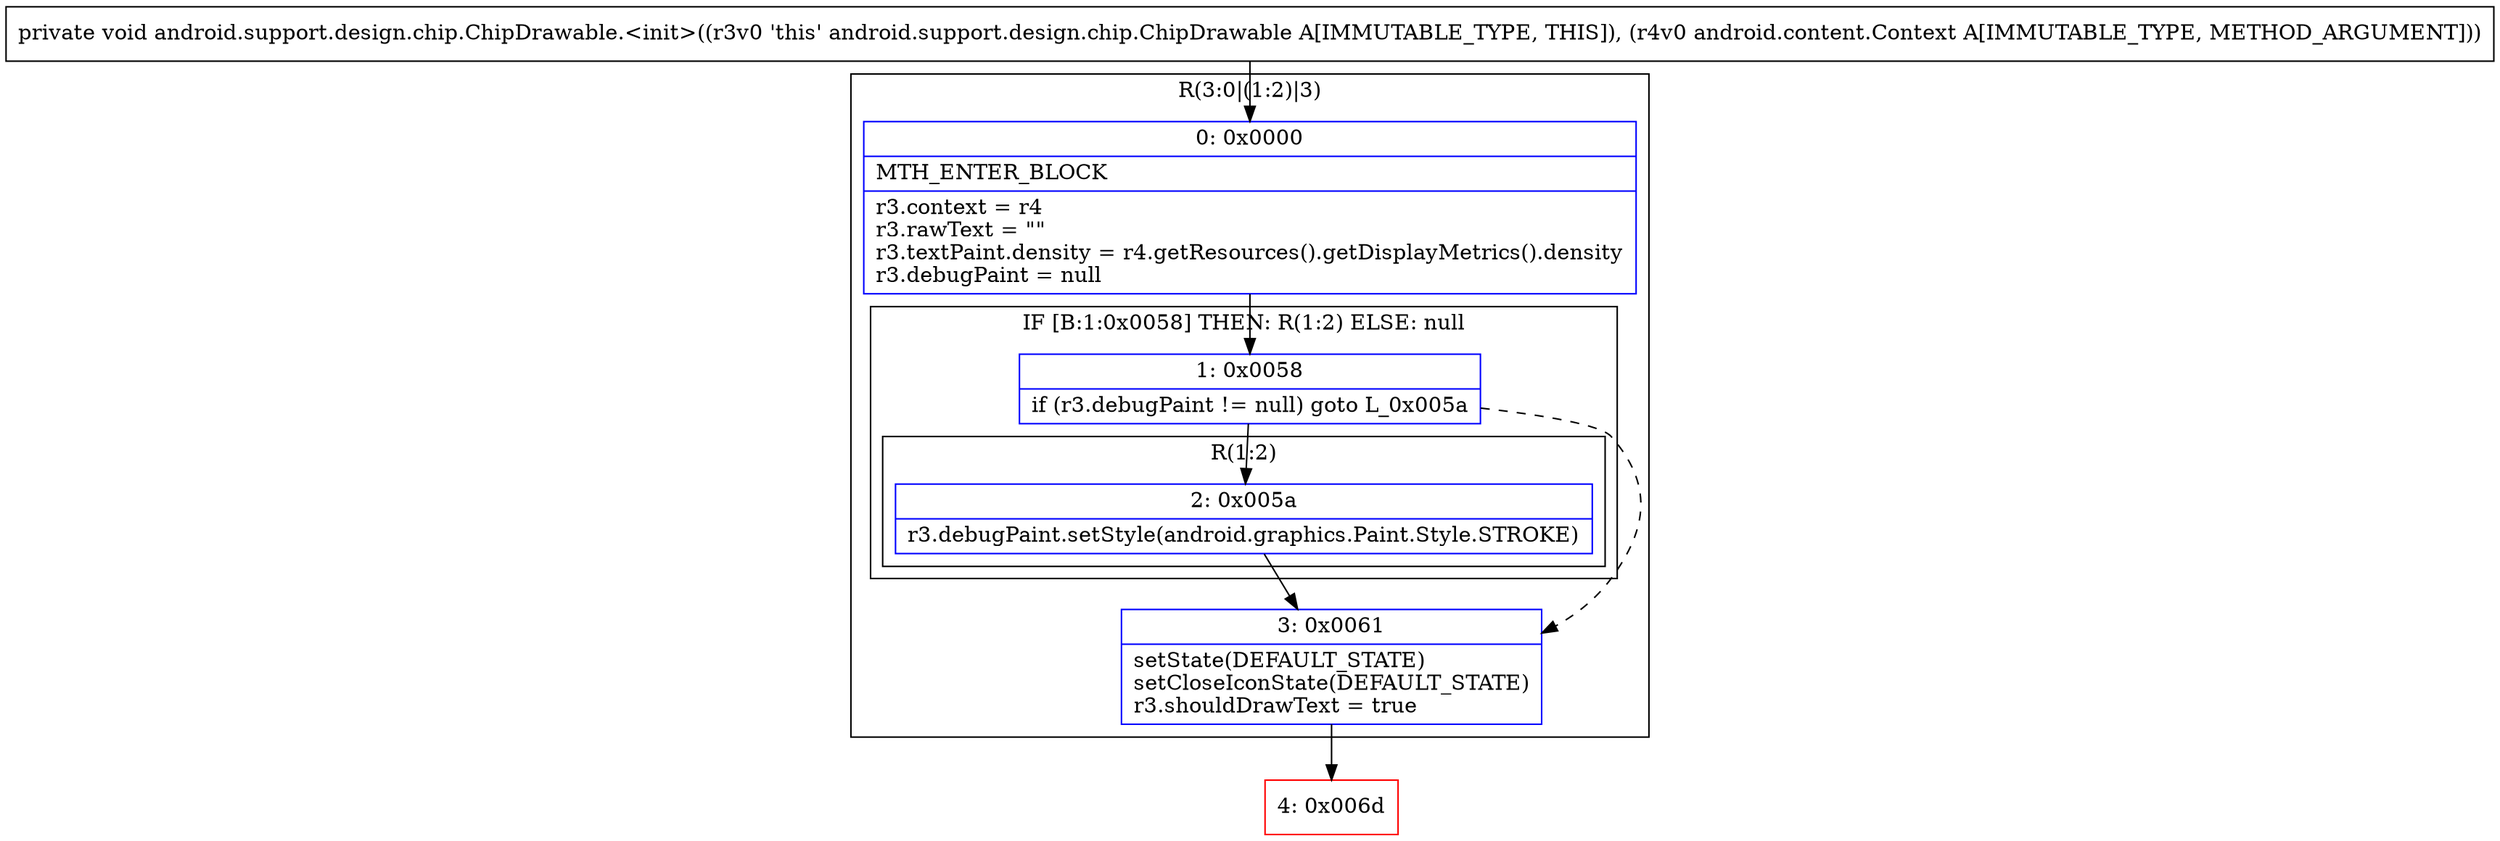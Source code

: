 digraph "CFG forandroid.support.design.chip.ChipDrawable.\<init\>(Landroid\/content\/Context;)V" {
subgraph cluster_Region_355471367 {
label = "R(3:0|(1:2)|3)";
node [shape=record,color=blue];
Node_0 [shape=record,label="{0\:\ 0x0000|MTH_ENTER_BLOCK\l|r3.context = r4\lr3.rawText = \"\"\lr3.textPaint.density = r4.getResources().getDisplayMetrics().density\lr3.debugPaint = null\l}"];
subgraph cluster_IfRegion_621012049 {
label = "IF [B:1:0x0058] THEN: R(1:2) ELSE: null";
node [shape=record,color=blue];
Node_1 [shape=record,label="{1\:\ 0x0058|if (r3.debugPaint != null) goto L_0x005a\l}"];
subgraph cluster_Region_312935059 {
label = "R(1:2)";
node [shape=record,color=blue];
Node_2 [shape=record,label="{2\:\ 0x005a|r3.debugPaint.setStyle(android.graphics.Paint.Style.STROKE)\l}"];
}
}
Node_3 [shape=record,label="{3\:\ 0x0061|setState(DEFAULT_STATE)\lsetCloseIconState(DEFAULT_STATE)\lr3.shouldDrawText = true\l}"];
}
Node_4 [shape=record,color=red,label="{4\:\ 0x006d}"];
MethodNode[shape=record,label="{private void android.support.design.chip.ChipDrawable.\<init\>((r3v0 'this' android.support.design.chip.ChipDrawable A[IMMUTABLE_TYPE, THIS]), (r4v0 android.content.Context A[IMMUTABLE_TYPE, METHOD_ARGUMENT])) }"];
MethodNode -> Node_0;
Node_0 -> Node_1;
Node_1 -> Node_2;
Node_1 -> Node_3[style=dashed];
Node_2 -> Node_3;
Node_3 -> Node_4;
}

